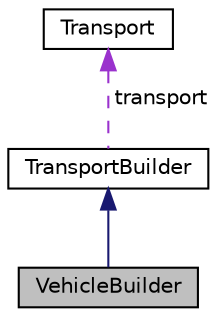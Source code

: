 digraph "VehicleBuilder"
{
 // LATEX_PDF_SIZE
  edge [fontname="Helvetica",fontsize="10",labelfontname="Helvetica",labelfontsize="10"];
  node [fontname="Helvetica",fontsize="10",shape=record];
  Node1 [label="VehicleBuilder",height=0.2,width=0.4,color="black", fillcolor="grey75", style="filled", fontcolor="black",tooltip=" "];
  Node2 -> Node1 [dir="back",color="midnightblue",fontsize="10",style="solid"];
  Node2 [label="TransportBuilder",height=0.2,width=0.4,color="black", fillcolor="white", style="filled",URL="$classTransportBuilder.html",tooltip=" "];
  Node3 -> Node2 [dir="back",color="darkorchid3",fontsize="10",style="dashed",label=" transport" ];
  Node3 [label="Transport",height=0.2,width=0.4,color="black", fillcolor="white", style="filled",URL="$classTransport.html",tooltip=" "];
}
